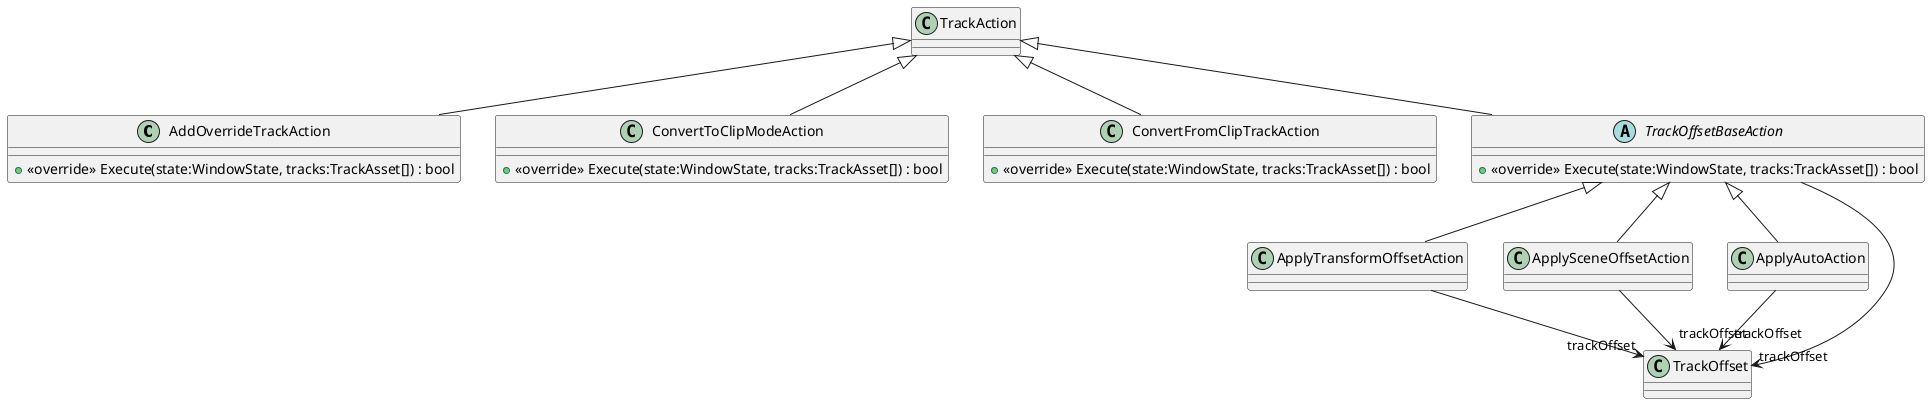 @startuml
class AddOverrideTrackAction {
    + <<override>> Execute(state:WindowState, tracks:TrackAsset[]) : bool
}
class ConvertToClipModeAction {
    + <<override>> Execute(state:WindowState, tracks:TrackAsset[]) : bool
}
class ConvertFromClipTrackAction {
    + <<override>> Execute(state:WindowState, tracks:TrackAsset[]) : bool
}
abstract class TrackOffsetBaseAction {
    + <<override>> Execute(state:WindowState, tracks:TrackAsset[]) : bool
}
class ApplyTransformOffsetAction {
}
class ApplySceneOffsetAction {
}
class ApplyAutoAction {
}
TrackAction <|-- AddOverrideTrackAction
TrackAction <|-- ConvertToClipModeAction
TrackAction <|-- ConvertFromClipTrackAction
TrackAction <|-- TrackOffsetBaseAction
TrackOffsetBaseAction --> "trackOffset" TrackOffset
TrackOffsetBaseAction <|-- ApplyTransformOffsetAction
ApplyTransformOffsetAction --> "trackOffset" TrackOffset
TrackOffsetBaseAction <|-- ApplySceneOffsetAction
ApplySceneOffsetAction --> "trackOffset" TrackOffset
TrackOffsetBaseAction <|-- ApplyAutoAction
ApplyAutoAction --> "trackOffset" TrackOffset
@enduml
